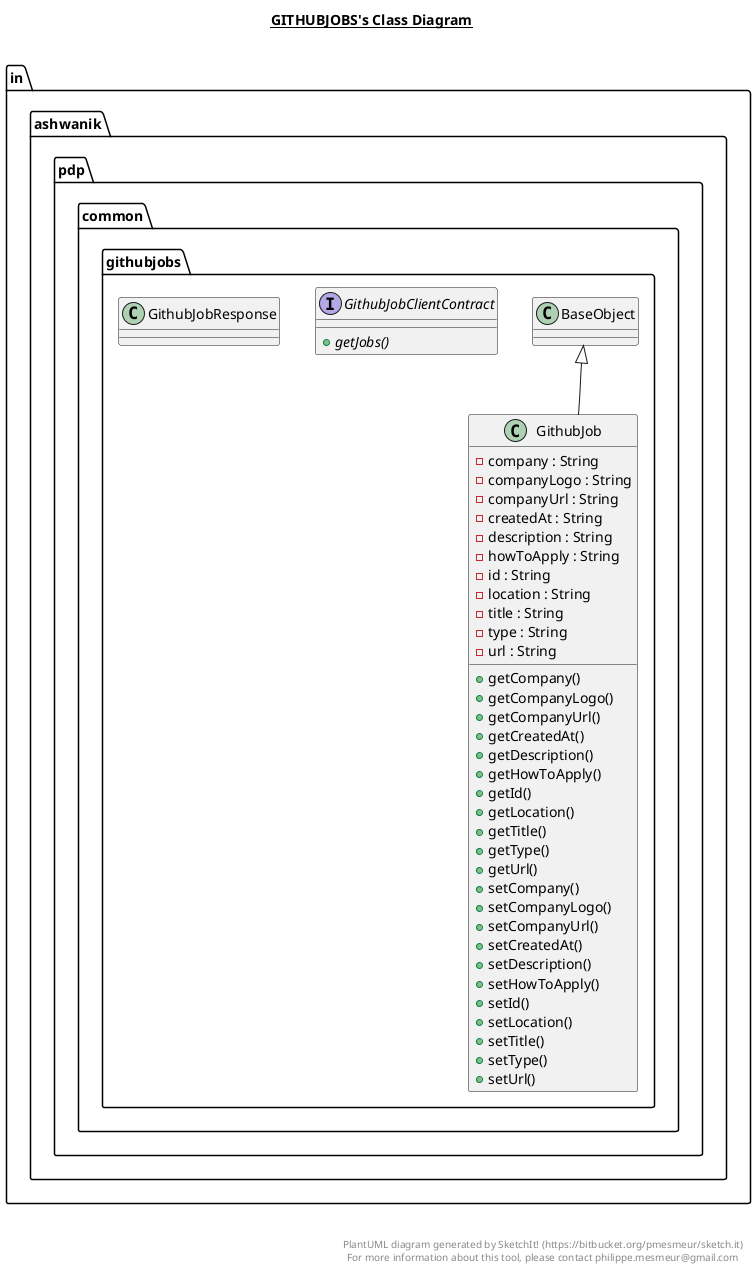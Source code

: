 @startuml

title __GITHUBJOBS's Class Diagram__\n

  namespace in.ashwanik.pdp.common.githubjobs {
    class in.ashwanik.pdp.common.githubjobs.BaseObject {
    }
  }
  

  namespace in.ashwanik.pdp.common.githubjobs {
    class in.ashwanik.pdp.common.githubjobs.GithubJob {
        - company : String
        - companyLogo : String
        - companyUrl : String
        - createdAt : String
        - description : String
        - howToApply : String
        - id : String
        - location : String
        - title : String
        - type : String
        - url : String
        + getCompany()
        + getCompanyLogo()
        + getCompanyUrl()
        + getCreatedAt()
        + getDescription()
        + getHowToApply()
        + getId()
        + getLocation()
        + getTitle()
        + getType()
        + getUrl()
        + setCompany()
        + setCompanyLogo()
        + setCompanyUrl()
        + setCreatedAt()
        + setDescription()
        + setHowToApply()
        + setId()
        + setLocation()
        + setTitle()
        + setType()
        + setUrl()
    }
  }
  

  namespace in.ashwanik.pdp.common.githubjobs {
    interface in.ashwanik.pdp.common.githubjobs.GithubJobClientContract {
        {abstract} + getJobs()
    }
  }
  

  namespace in.ashwanik.pdp.common.githubjobs {
    class in.ashwanik.pdp.common.githubjobs.GithubJobResponse {
    }
  }
  

  in.ashwanik.pdp.common.githubjobs.GithubJob -up-|> in.ashwanik.pdp.common.githubjobs.BaseObject


right footer


PlantUML diagram generated by SketchIt! (https://bitbucket.org/pmesmeur/sketch.it)
For more information about this tool, please contact philippe.mesmeur@gmail.com
endfooter

@enduml

